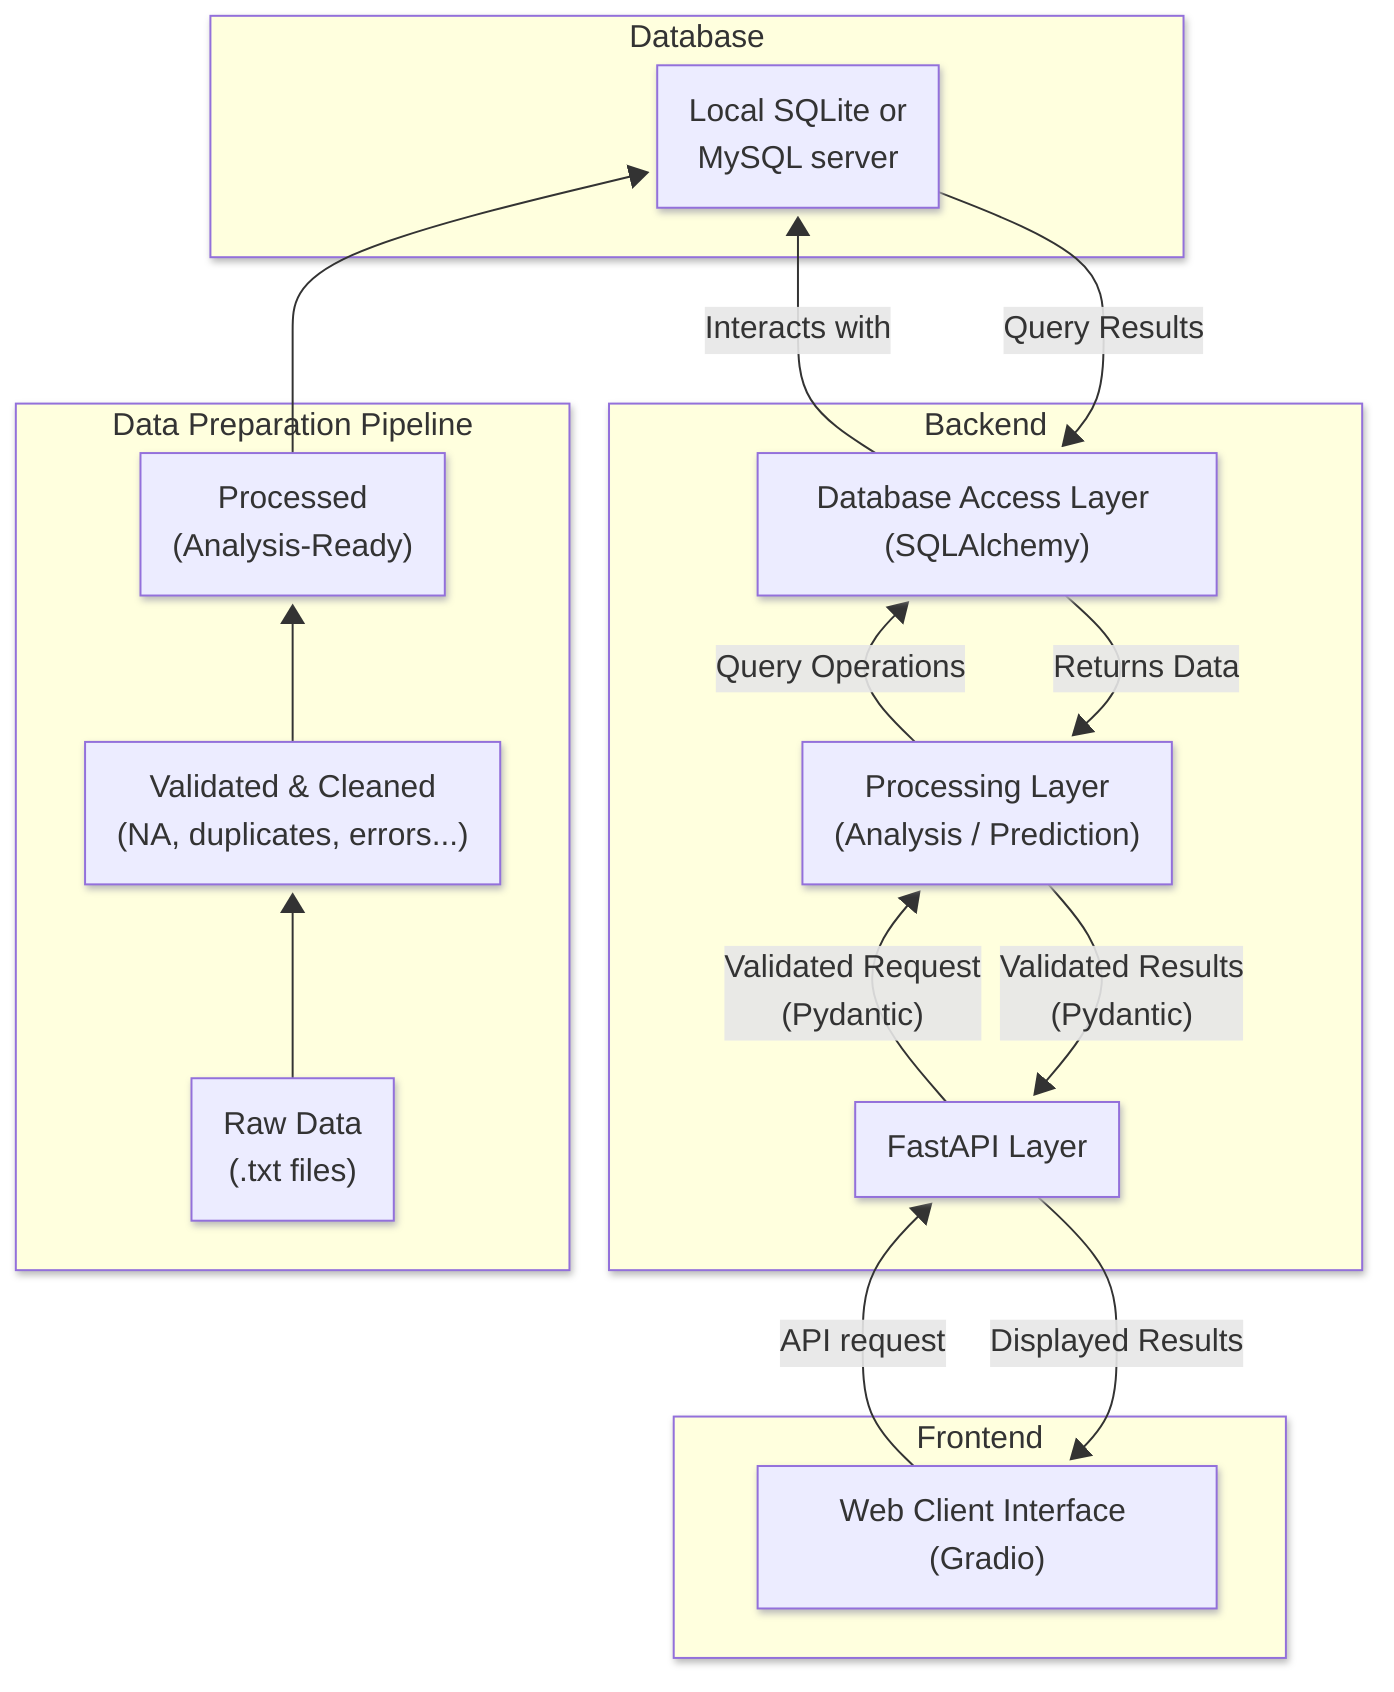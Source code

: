 ---
config:
  theme: mc
  layout: dagre
  look: neo
---
flowchart BT
 subgraph Frontend["Frontend"]
        A["Web Client Interface (Gradio)"]
  end
 subgraph Backend["Backend"]
        B["FastAPI Layer"]
        D["Processing Layer<br>(Analysis / Prediction)"]
        E["Database Access Layer (SQLAlchemy)"]
  end
 subgraph DataPipeline["Data Preparation Pipeline"]
        F["Raw Data<br>(.txt files)"]
        G["Validated &amp; Cleaned<br>(NA, duplicates, errors...)"]
        H["Processed<br>(Analysis-Ready)"]
  end
 subgraph Database["Database"]
        I["Local SQLite or<br>MySQL server"]
  end
    A -- API request --> B
    B -- Validated Request<br>(Pydantic) --> D
    D -- Query Operations --> E
    E -- Interacts with --> I
    I -- Query Results --> E
    E -- Returns Data --> D
    D -- Validated Results<br>(Pydantic) --> B
    B -- Displayed Results --> A
    F --> G
    G --> H
    H --> I